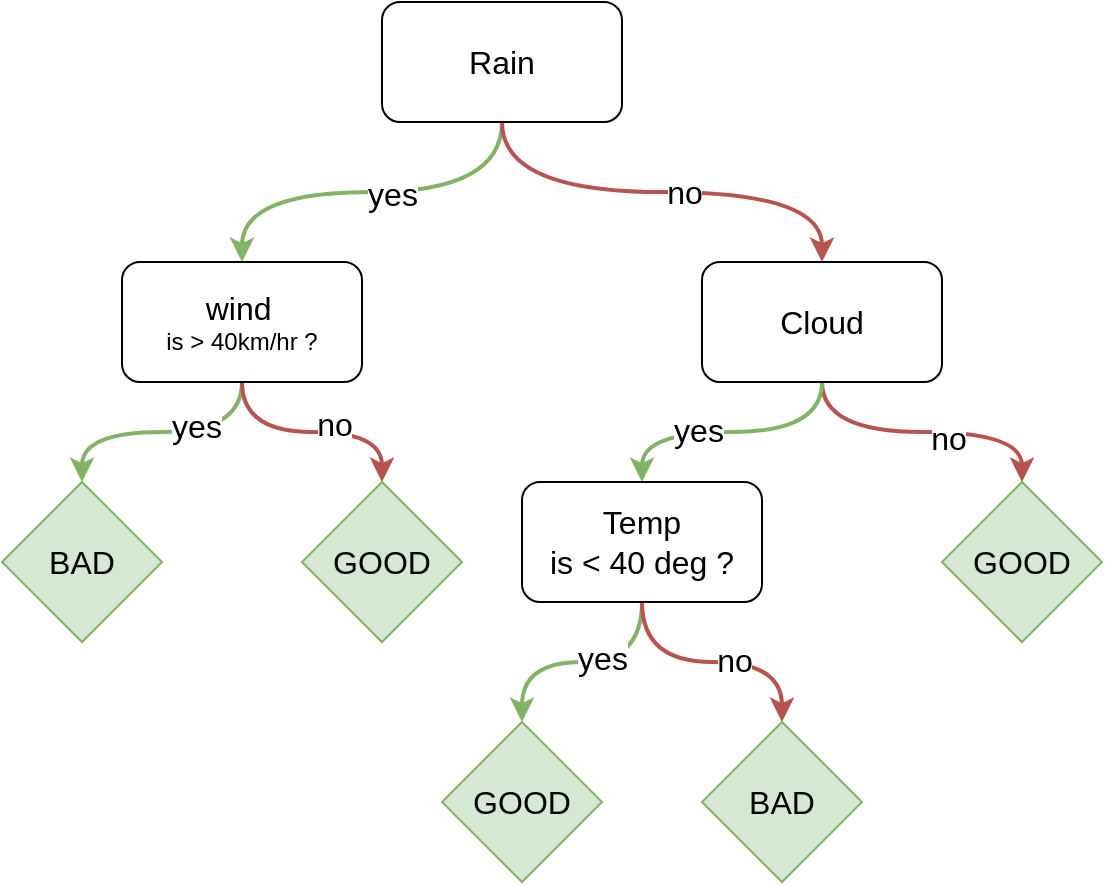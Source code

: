 <mxfile version="15.5.8" type="device"><diagram id="D08BLodALgPWZBnpEM5Y" name="Page-1"><mxGraphModel dx="1422" dy="765" grid="1" gridSize="10" guides="1" tooltips="1" connect="1" arrows="1" fold="1" page="1" pageScale="1" pageWidth="827" pageHeight="1169" math="0" shadow="0"><root><mxCell id="0"/><mxCell id="1" parent="0"/><mxCell id="NtBOBJNXVQox5W9ogzO4-3" style="edgeStyle=orthogonalEdgeStyle;curved=1;orthogonalLoop=1;jettySize=auto;html=1;exitX=0.5;exitY=1;exitDx=0;exitDy=0;fontSize=16;strokeWidth=2;fillColor=#d5e8d4;strokeColor=#82b366;" edge="1" parent="1" source="NtBOBJNXVQox5W9ogzO4-1" target="NtBOBJNXVQox5W9ogzO4-2"><mxGeometry relative="1" as="geometry"/></mxCell><mxCell id="NtBOBJNXVQox5W9ogzO4-23" value="yes" style="edgeLabel;html=1;align=center;verticalAlign=middle;resizable=0;points=[];fontSize=16;" vertex="1" connectable="0" parent="NtBOBJNXVQox5W9ogzO4-3"><mxGeometry x="-0.1" y="1" relative="1" as="geometry"><mxPoint as="offset"/></mxGeometry></mxCell><mxCell id="NtBOBJNXVQox5W9ogzO4-5" style="edgeStyle=orthogonalEdgeStyle;curved=1;orthogonalLoop=1;jettySize=auto;html=1;exitX=0.5;exitY=1;exitDx=0;exitDy=0;fontSize=16;strokeWidth=2;fillColor=#f8cecc;strokeColor=#b85450;" edge="1" parent="1" source="NtBOBJNXVQox5W9ogzO4-1" target="NtBOBJNXVQox5W9ogzO4-4"><mxGeometry relative="1" as="geometry"/></mxCell><mxCell id="NtBOBJNXVQox5W9ogzO4-24" value="no" style="edgeLabel;html=1;align=center;verticalAlign=middle;resizable=0;points=[];fontSize=16;" vertex="1" connectable="0" parent="NtBOBJNXVQox5W9ogzO4-5"><mxGeometry x="0.096" relative="1" as="geometry"><mxPoint as="offset"/></mxGeometry></mxCell><mxCell id="NtBOBJNXVQox5W9ogzO4-1" value="&lt;font style=&quot;font-size: 16px&quot;&gt;Rain&lt;/font&gt;" style="rounded=1;whiteSpace=wrap;html=1;" vertex="1" parent="1"><mxGeometry x="370" y="80" width="120" height="60" as="geometry"/></mxCell><mxCell id="NtBOBJNXVQox5W9ogzO4-21" style="edgeStyle=orthogonalEdgeStyle;curved=1;orthogonalLoop=1;jettySize=auto;html=1;exitX=0.5;exitY=1;exitDx=0;exitDy=0;fontSize=16;strokeWidth=2;fillColor=#d5e8d4;strokeColor=#82b366;" edge="1" parent="1" source="NtBOBJNXVQox5W9ogzO4-2" target="NtBOBJNXVQox5W9ogzO4-10"><mxGeometry relative="1" as="geometry"/></mxCell><mxCell id="NtBOBJNXVQox5W9ogzO4-25" value="yes" style="edgeLabel;html=1;align=center;verticalAlign=middle;resizable=0;points=[];fontSize=16;" vertex="1" connectable="0" parent="NtBOBJNXVQox5W9ogzO4-21"><mxGeometry x="-0.262" y="-3" relative="1" as="geometry"><mxPoint as="offset"/></mxGeometry></mxCell><mxCell id="NtBOBJNXVQox5W9ogzO4-22" style="edgeStyle=orthogonalEdgeStyle;curved=1;orthogonalLoop=1;jettySize=auto;html=1;exitX=0.5;exitY=1;exitDx=0;exitDy=0;fontSize=16;strokeWidth=2;fillColor=#f8cecc;strokeColor=#b85450;" edge="1" parent="1" source="NtBOBJNXVQox5W9ogzO4-2" target="NtBOBJNXVQox5W9ogzO4-20"><mxGeometry relative="1" as="geometry"/></mxCell><mxCell id="NtBOBJNXVQox5W9ogzO4-27" value="no" style="edgeLabel;html=1;align=center;verticalAlign=middle;resizable=0;points=[];fontSize=16;" vertex="1" connectable="0" parent="NtBOBJNXVQox5W9ogzO4-22"><mxGeometry x="0.183" y="4" relative="1" as="geometry"><mxPoint as="offset"/></mxGeometry></mxCell><mxCell id="NtBOBJNXVQox5W9ogzO4-2" value="&lt;font style=&quot;font-size: 16px&quot;&gt;wind&lt;/font&gt;&amp;nbsp;&lt;br&gt;is &amp;gt; 40km/hr ?" style="rounded=1;whiteSpace=wrap;html=1;" vertex="1" parent="1"><mxGeometry x="240" y="210" width="120" height="60" as="geometry"/></mxCell><mxCell id="NtBOBJNXVQox5W9ogzO4-8" style="edgeStyle=orthogonalEdgeStyle;curved=1;orthogonalLoop=1;jettySize=auto;html=1;exitX=0.5;exitY=1;exitDx=0;exitDy=0;fontSize=16;strokeWidth=2;entryX=0.5;entryY=0;entryDx=0;entryDy=0;fillColor=#f8cecc;strokeColor=#b85450;" edge="1" parent="1" source="NtBOBJNXVQox5W9ogzO4-4" target="NtBOBJNXVQox5W9ogzO4-13"><mxGeometry relative="1" as="geometry"><mxPoint x="690" y="330" as="targetPoint"/></mxGeometry></mxCell><mxCell id="NtBOBJNXVQox5W9ogzO4-29" value="no" style="edgeLabel;html=1;align=center;verticalAlign=middle;resizable=0;points=[];fontSize=16;" vertex="1" connectable="0" parent="NtBOBJNXVQox5W9ogzO4-8"><mxGeometry x="0.173" y="-3" relative="1" as="geometry"><mxPoint as="offset"/></mxGeometry></mxCell><mxCell id="NtBOBJNXVQox5W9ogzO4-18" style="edgeStyle=orthogonalEdgeStyle;curved=1;orthogonalLoop=1;jettySize=auto;html=1;exitX=0.5;exitY=1;exitDx=0;exitDy=0;fontSize=16;strokeWidth=2;fillColor=#d5e8d4;strokeColor=#82b366;" edge="1" parent="1" source="NtBOBJNXVQox5W9ogzO4-4" target="NtBOBJNXVQox5W9ogzO4-11"><mxGeometry relative="1" as="geometry"/></mxCell><mxCell id="NtBOBJNXVQox5W9ogzO4-28" value="yes" style="edgeLabel;html=1;align=center;verticalAlign=middle;resizable=0;points=[];fontSize=16;" vertex="1" connectable="0" parent="NtBOBJNXVQox5W9ogzO4-18"><mxGeometry x="0.243" y="-1" relative="1" as="geometry"><mxPoint as="offset"/></mxGeometry></mxCell><mxCell id="NtBOBJNXVQox5W9ogzO4-4" value="&lt;span style=&quot;font-size: 16px&quot;&gt;Cloud&lt;/span&gt;" style="rounded=1;whiteSpace=wrap;html=1;" vertex="1" parent="1"><mxGeometry x="530" y="210" width="120" height="60" as="geometry"/></mxCell><mxCell id="NtBOBJNXVQox5W9ogzO4-10" value="BAD" style="rhombus;whiteSpace=wrap;html=1;fontSize=16;fillColor=#d5e8d4;strokeColor=#82b366;sketch=0;rounded=0;shadow=0;" vertex="1" parent="1"><mxGeometry x="180" y="320" width="80" height="80" as="geometry"/></mxCell><mxCell id="NtBOBJNXVQox5W9ogzO4-16" style="edgeStyle=orthogonalEdgeStyle;curved=1;orthogonalLoop=1;jettySize=auto;html=1;exitX=0.5;exitY=1;exitDx=0;exitDy=0;entryX=0.5;entryY=0;entryDx=0;entryDy=0;fontSize=16;strokeWidth=2;fillColor=#d5e8d4;strokeColor=#82b366;" edge="1" parent="1" source="NtBOBJNXVQox5W9ogzO4-11" target="NtBOBJNXVQox5W9ogzO4-14"><mxGeometry relative="1" as="geometry"/></mxCell><mxCell id="NtBOBJNXVQox5W9ogzO4-30" value="yes" style="edgeLabel;html=1;align=center;verticalAlign=middle;resizable=0;points=[];fontSize=16;" vertex="1" connectable="0" parent="NtBOBJNXVQox5W9ogzO4-16"><mxGeometry x="-0.3" y="-2" relative="1" as="geometry"><mxPoint x="-8" as="offset"/></mxGeometry></mxCell><mxCell id="NtBOBJNXVQox5W9ogzO4-19" style="edgeStyle=orthogonalEdgeStyle;curved=1;orthogonalLoop=1;jettySize=auto;html=1;exitX=0.5;exitY=1;exitDx=0;exitDy=0;entryX=0.5;entryY=0;entryDx=0;entryDy=0;fontSize=16;strokeWidth=2;fillColor=#f8cecc;strokeColor=#b85450;" edge="1" parent="1" source="NtBOBJNXVQox5W9ogzO4-11" target="NtBOBJNXVQox5W9ogzO4-15"><mxGeometry relative="1" as="geometry"/></mxCell><mxCell id="NtBOBJNXVQox5W9ogzO4-31" value="no" style="edgeLabel;html=1;align=center;verticalAlign=middle;resizable=0;points=[];fontSize=16;" vertex="1" connectable="0" parent="NtBOBJNXVQox5W9ogzO4-19"><mxGeometry x="0.169" y="1" relative="1" as="geometry"><mxPoint as="offset"/></mxGeometry></mxCell><mxCell id="NtBOBJNXVQox5W9ogzO4-11" value="&lt;span style=&quot;font-size: 16px&quot;&gt;Temp&lt;br&gt;is &amp;lt; 40 deg ?&lt;br&gt;&lt;/span&gt;" style="rounded=1;whiteSpace=wrap;html=1;" vertex="1" parent="1"><mxGeometry x="440" y="320" width="120" height="60" as="geometry"/></mxCell><mxCell id="NtBOBJNXVQox5W9ogzO4-13" value="GOOD" style="rhombus;whiteSpace=wrap;html=1;fontSize=16;fillColor=#d5e8d4;strokeColor=#82b366;" vertex="1" parent="1"><mxGeometry x="650" y="320" width="80" height="80" as="geometry"/></mxCell><mxCell id="NtBOBJNXVQox5W9ogzO4-14" value="GOOD" style="rhombus;whiteSpace=wrap;html=1;fontSize=16;fillColor=#d5e8d4;strokeColor=#82b366;" vertex="1" parent="1"><mxGeometry x="400" y="440" width="80" height="80" as="geometry"/></mxCell><mxCell id="NtBOBJNXVQox5W9ogzO4-15" value="BAD" style="rhombus;whiteSpace=wrap;html=1;fontSize=16;fillColor=#d5e8d4;strokeColor=#82b366;" vertex="1" parent="1"><mxGeometry x="530" y="440" width="80" height="80" as="geometry"/></mxCell><mxCell id="NtBOBJNXVQox5W9ogzO4-20" value="GOOD" style="rhombus;whiteSpace=wrap;html=1;fontSize=16;fillColor=#d5e8d4;strokeColor=#82b366;" vertex="1" parent="1"><mxGeometry x="330" y="320" width="80" height="80" as="geometry"/></mxCell></root></mxGraphModel></diagram></mxfile>